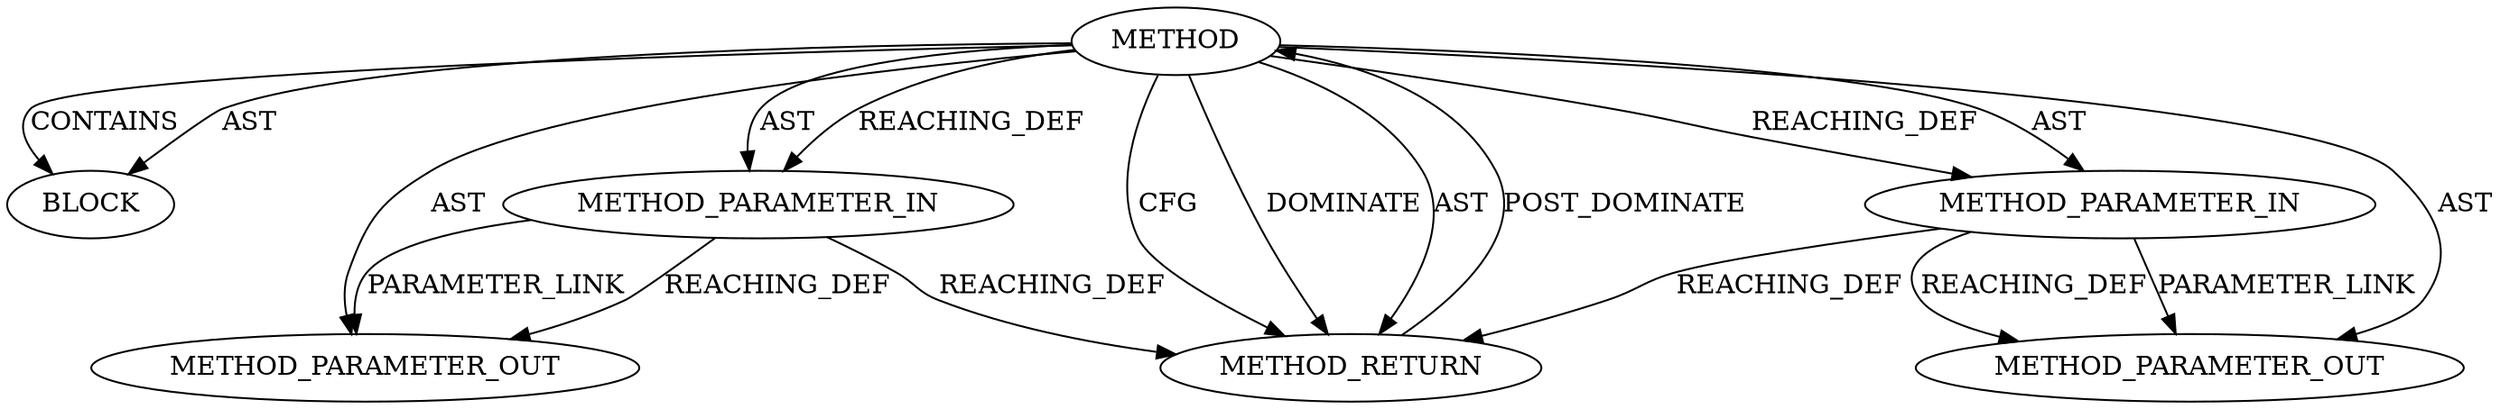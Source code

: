 digraph {
  12267 [label=BLOCK ORDER=1 ARGUMENT_INDEX=1 CODE="<empty>" TYPE_FULL_NAME="ANY"]
  12266 [label=METHOD_PARAMETER_IN ORDER=2 CODE="p2" IS_VARIADIC=false TYPE_FULL_NAME="ANY" EVALUATION_STRATEGY="BY_VALUE" INDEX=2 NAME="p2"]
  12264 [label=METHOD AST_PARENT_TYPE="NAMESPACE_BLOCK" AST_PARENT_FULL_NAME="<global>" ORDER=0 CODE="<empty>" FULL_NAME="<operator>.lessThan" IS_EXTERNAL=true FILENAME="<empty>" SIGNATURE="" NAME="<operator>.lessThan"]
  12268 [label=METHOD_RETURN ORDER=2 CODE="RET" TYPE_FULL_NAME="ANY" EVALUATION_STRATEGY="BY_VALUE"]
  13404 [label=METHOD_PARAMETER_OUT ORDER=1 CODE="p1" IS_VARIADIC=false TYPE_FULL_NAME="ANY" EVALUATION_STRATEGY="BY_VALUE" INDEX=1 NAME="p1"]
  13405 [label=METHOD_PARAMETER_OUT ORDER=2 CODE="p2" IS_VARIADIC=false TYPE_FULL_NAME="ANY" EVALUATION_STRATEGY="BY_VALUE" INDEX=2 NAME="p2"]
  12265 [label=METHOD_PARAMETER_IN ORDER=1 CODE="p1" IS_VARIADIC=false TYPE_FULL_NAME="ANY" EVALUATION_STRATEGY="BY_VALUE" INDEX=1 NAME="p1"]
  12264 -> 12267 [label=CONTAINS ]
  12264 -> 12266 [label=AST ]
  12266 -> 12268 [label=REACHING_DEF VARIABLE="p2"]
  12264 -> 13404 [label=AST ]
  12266 -> 13405 [label=PARAMETER_LINK ]
  12264 -> 12265 [label=REACHING_DEF VARIABLE=""]
  12264 -> 12268 [label=CFG ]
  12265 -> 13404 [label=REACHING_DEF VARIABLE="p1"]
  12265 -> 12268 [label=REACHING_DEF VARIABLE="p1"]
  12264 -> 12265 [label=AST ]
  12264 -> 13405 [label=AST ]
  12265 -> 13404 [label=PARAMETER_LINK ]
  12264 -> 12268 [label=DOMINATE ]
  12266 -> 13405 [label=REACHING_DEF VARIABLE="p2"]
  12264 -> 12266 [label=REACHING_DEF VARIABLE=""]
  12264 -> 12267 [label=AST ]
  12264 -> 12268 [label=AST ]
  12268 -> 12264 [label=POST_DOMINATE ]
}
